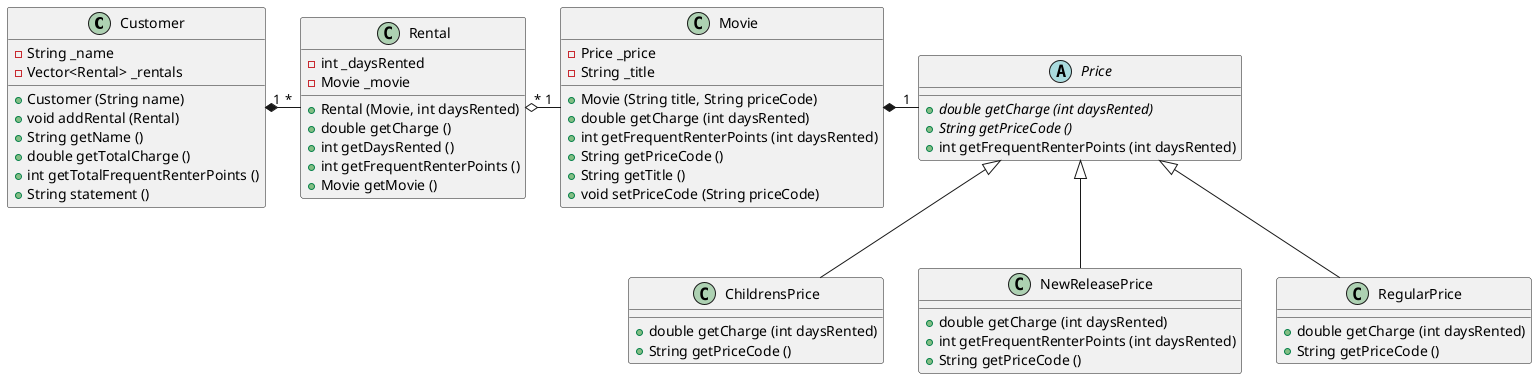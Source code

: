 @startuml
Customer "1" *-   "*" Rental
Rental   "*" o-   "1" Movie
Movie        *-   "1" Price
Price        <|-- ChildrensPrice
Price        <|-- NewReleasePrice
Price        <|-- RegularPrice

class Customer {
    - String _name
    - Vector<Rental> _rentals
    + Customer (String name)
    + void addRental (Rental)
    + String getName ()
    + double getTotalCharge ()
    + int getTotalFrequentRenterPoints ()
    + String statement ()
    }

class Rental {
    - int _daysRented
    - Movie _movie
    + Rental (Movie, int daysRented)
    + double getCharge ()
    + int getDaysRented ()
    + int getFrequentRenterPoints ()
    + Movie getMovie ()
    }

class Movie {
    - Price _price
    - String _title
    + Movie (String title, String priceCode)
    + double getCharge (int daysRented)
    + int getFrequentRenterPoints (int daysRented)
    + String getPriceCode ()
    + String getTitle ()
    + void setPriceCode (String priceCode)
    }

abstract class Price {
    + {abstract} double getCharge (int daysRented)
    + {abstract} String getPriceCode ()
    + int getFrequentRenterPoints (int daysRented)
    }

class ChildrensPrice {
    + double getCharge (int daysRented)
    + String getPriceCode ()
    }

class NewReleasePrice {
    + double getCharge (int daysRented)
    + int getFrequentRenterPoints (int daysRented)
    + String getPriceCode ()
    }

class RegularPrice {
    + double getCharge (int daysRented)
    + String getPriceCode ()
    }

@enduml
